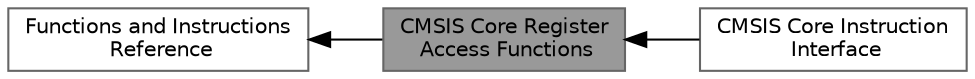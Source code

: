 digraph "CMSIS Core Register Access Functions"
{
 // LATEX_PDF_SIZE
  bgcolor="transparent";
  edge [fontname=Helvetica,fontsize=10,labelfontname=Helvetica,labelfontsize=10];
  node [fontname=Helvetica,fontsize=10,shape=box,height=0.2,width=0.4];
  rankdir=LR;
  Node2 [label="Functions and Instructions\l Reference",height=0.2,width=0.4,color="grey40", fillcolor="white", style="filled",URL="$group___c_m_s_i_s___core___function_interface.html",tooltip=" "];
  Node3 [label="CMSIS Core Instruction\l Interface",height=0.2,width=0.4,color="grey40", fillcolor="white", style="filled",URL="$group___c_m_s_i_s___core___instruction_interface.html",tooltip=" "];
  Node1 [label="CMSIS Core Register\l Access Functions",height=0.2,width=0.4,color="gray40", fillcolor="grey60", style="filled", fontcolor="black",tooltip=" "];
  Node2->Node1 [shape=plaintext, dir="back", style="solid"];
  Node1->Node3 [shape=plaintext, dir="back", style="solid"];
}
